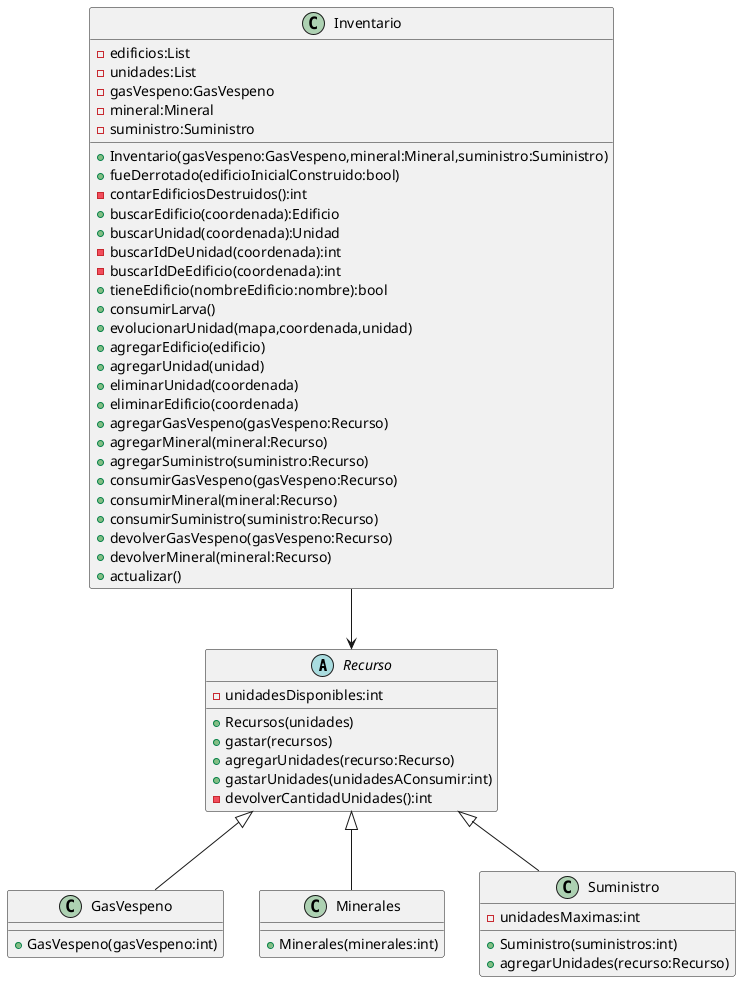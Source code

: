 @startuml
abstract Recurso{
-unidadesDisponibles:int
+Recursos(unidades)
+gastar(recursos)
+agregarUnidades(recurso:Recurso)
+gastarUnidades(unidadesAConsumir:int)
-devolverCantidadUnidades():int

}

class Inventario{
-edificios:List
-unidades:List
-gasVespeno:GasVespeno
-mineral:Mineral
-suministro:Suministro
+Inventario(gasVespeno:GasVespeno,mineral:Mineral,suministro:Suministro)
+fueDerrotado(edificioInicialConstruido:bool)
-contarEdificiosDestruidos():int
+buscarEdificio(coordenada):Edificio
+buscarUnidad(coordenada):Unidad
-buscarIdDeUnidad(coordenada):int
-buscarIdDeEdificio(coordenada):int
+tieneEdificio(nombreEdificio:nombre):bool
+consumirLarva()
+evolucionarUnidad(mapa,coordenada,unidad)
+agregarEdificio(edificio)
+agregarUnidad(unidad)
+eliminarUnidad(coordenada)
+eliminarEdificio(coordenada)
+agregarGasVespeno(gasVespeno:Recurso)
+agregarMineral(mineral:Recurso)
+agregarSuministro(suministro:Recurso)
+consumirGasVespeno(gasVespeno:Recurso)
+consumirMineral(mineral:Recurso)
+consumirSuministro(suministro:Recurso)
+devolverGasVespeno(gasVespeno:Recurso)
+devolverMineral(mineral:Recurso)
+actualizar()
}

class GasVespeno{
+GasVespeno(gasVespeno:int)
}

class Minerales{

+Minerales(minerales:int)
}
class Suministro{
-unidadesMaximas:int
+Suministro(suministros:int)
+agregarUnidades(recurso:Recurso)
}





Recurso <|--Suministro
Recurso <|--Minerales
Recurso <|--GasVespeno



Inventario -down->Recurso
@enduml
